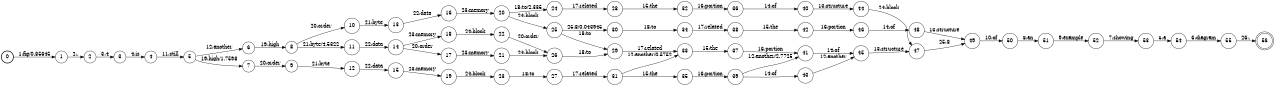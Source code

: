 digraph FST {
rankdir = LR;
size = "8.5,11";
label = "";
center = 1;
orientation = Portrait;
ranksep = "0.4";
nodesep = "0.25";
0 [label = "0", shape = circle, style = bold, fontsize = 14]
	0 -> 1 [label = "1:fig/0.85645", fontsize = 14];
1 [label = "1", shape = circle, style = solid, fontsize = 14]
	1 -> 2 [label = "2:.", fontsize = 14];
2 [label = "2", shape = circle, style = solid, fontsize = 14]
	2 -> 3 [label = "3:4", fontsize = 14];
3 [label = "3", shape = circle, style = solid, fontsize = 14]
	3 -> 4 [label = "4:is", fontsize = 14];
4 [label = "4", shape = circle, style = solid, fontsize = 14]
	4 -> 5 [label = "11:still", fontsize = 14];
5 [label = "5", shape = circle, style = solid, fontsize = 14]
	5 -> 6 [label = "12:another", fontsize = 14];
	5 -> 7 [label = "19:high/1.7598", fontsize = 14];
6 [label = "6", shape = circle, style = solid, fontsize = 14]
	6 -> 8 [label = "19:high", fontsize = 14];
7 [label = "7", shape = circle, style = solid, fontsize = 14]
	7 -> 9 [label = "20:order", fontsize = 14];
8 [label = "8", shape = circle, style = solid, fontsize = 14]
	8 -> 10 [label = "20:order", fontsize = 14];
	8 -> 11 [label = "21:byte/4.5322", fontsize = 14];
9 [label = "9", shape = circle, style = solid, fontsize = 14]
	9 -> 12 [label = "21:byte", fontsize = 14];
10 [label = "10", shape = circle, style = solid, fontsize = 14]
	10 -> 13 [label = "21:byte", fontsize = 14];
11 [label = "11", shape = circle, style = solid, fontsize = 14]
	11 -> 14 [label = "22:data", fontsize = 14];
12 [label = "12", shape = circle, style = solid, fontsize = 14]
	12 -> 15 [label = "22:data", fontsize = 14];
13 [label = "13", shape = circle, style = solid, fontsize = 14]
	13 -> 16 [label = "22:data", fontsize = 14];
14 [label = "14", shape = circle, style = solid, fontsize = 14]
	14 -> 17 [label = "20:order", fontsize = 14];
	14 -> 18 [label = "23:memory", fontsize = 14];
15 [label = "15", shape = circle, style = solid, fontsize = 14]
	15 -> 19 [label = "23:memory", fontsize = 14];
16 [label = "16", shape = circle, style = solid, fontsize = 14]
	16 -> 20 [label = "23:memory", fontsize = 14];
17 [label = "17", shape = circle, style = solid, fontsize = 14]
	17 -> 21 [label = "23:memory", fontsize = 14];
18 [label = "18", shape = circle, style = solid, fontsize = 14]
	18 -> 22 [label = "24:block", fontsize = 14];
19 [label = "19", shape = circle, style = solid, fontsize = 14]
	19 -> 23 [label = "24:block", fontsize = 14];
20 [label = "20", shape = circle, style = solid, fontsize = 14]
	20 -> 24 [label = "18:to/2.335", fontsize = 14];
	20 -> 25 [label = "24:block", fontsize = 14];
21 [label = "21", shape = circle, style = solid, fontsize = 14]
	21 -> 26 [label = "24:block", fontsize = 14];
22 [label = "22", shape = circle, style = solid, fontsize = 14]
	22 -> 26 [label = "20:order", fontsize = 14];
23 [label = "23", shape = circle, style = solid, fontsize = 14]
	23 -> 27 [label = "18:to", fontsize = 14];
24 [label = "24", shape = circle, style = solid, fontsize = 14]
	24 -> 28 [label = "17:related", fontsize = 14];
25 [label = "25", shape = circle, style = solid, fontsize = 14]
	25 -> 29 [label = "18:to", fontsize = 14];
	25 -> 30 [label = "25:8/0.043945", fontsize = 14];
26 [label = "26", shape = circle, style = solid, fontsize = 14]
	26 -> 29 [label = "18:to", fontsize = 14];
27 [label = "27", shape = circle, style = solid, fontsize = 14]
	27 -> 31 [label = "17:related", fontsize = 14];
28 [label = "28", shape = circle, style = solid, fontsize = 14]
	28 -> 32 [label = "15:the", fontsize = 14];
29 [label = "29", shape = circle, style = solid, fontsize = 14]
	29 -> 33 [label = "17:related", fontsize = 14];
30 [label = "30", shape = circle, style = solid, fontsize = 14]
	30 -> 34 [label = "18:to", fontsize = 14];
31 [label = "31", shape = circle, style = solid, fontsize = 14]
	31 -> 33 [label = "12:another/0.5752", fontsize = 14];
	31 -> 35 [label = "15:the", fontsize = 14];
32 [label = "32", shape = circle, style = solid, fontsize = 14]
	32 -> 36 [label = "16:portion", fontsize = 14];
33 [label = "33", shape = circle, style = solid, fontsize = 14]
	33 -> 37 [label = "15:the", fontsize = 14];
34 [label = "34", shape = circle, style = solid, fontsize = 14]
	34 -> 38 [label = "17:related", fontsize = 14];
35 [label = "35", shape = circle, style = solid, fontsize = 14]
	35 -> 39 [label = "16:portion", fontsize = 14];
36 [label = "36", shape = circle, style = solid, fontsize = 14]
	36 -> 40 [label = "14:of", fontsize = 14];
37 [label = "37", shape = circle, style = solid, fontsize = 14]
	37 -> 41 [label = "16:portion", fontsize = 14];
38 [label = "38", shape = circle, style = solid, fontsize = 14]
	38 -> 42 [label = "15:the", fontsize = 14];
39 [label = "39", shape = circle, style = solid, fontsize = 14]
	39 -> 41 [label = "12:another/2.7725", fontsize = 14];
	39 -> 43 [label = "14:of", fontsize = 14];
40 [label = "40", shape = circle, style = solid, fontsize = 14]
	40 -> 44 [label = "13:structure", fontsize = 14];
41 [label = "41", shape = circle, style = solid, fontsize = 14]
	41 -> 45 [label = "14:of", fontsize = 14];
42 [label = "42", shape = circle, style = solid, fontsize = 14]
	42 -> 46 [label = "16:portion", fontsize = 14];
43 [label = "43", shape = circle, style = solid, fontsize = 14]
	43 -> 45 [label = "12:another", fontsize = 14];
44 [label = "44", shape = circle, style = solid, fontsize = 14]
	44 -> 47 [label = "24:block", fontsize = 14];
45 [label = "45", shape = circle, style = solid, fontsize = 14]
	45 -> 47 [label = "13:structure", fontsize = 14];
46 [label = "46", shape = circle, style = solid, fontsize = 14]
	46 -> 48 [label = "14:of", fontsize = 14];
47 [label = "47", shape = circle, style = solid, fontsize = 14]
	47 -> 49 [label = "25:8", fontsize = 14];
48 [label = "48", shape = circle, style = solid, fontsize = 14]
	48 -> 49 [label = "13:structure", fontsize = 14];
49 [label = "49", shape = circle, style = solid, fontsize = 14]
	49 -> 50 [label = "10:of", fontsize = 14];
50 [label = "50", shape = circle, style = solid, fontsize = 14]
	50 -> 51 [label = "8:an", fontsize = 14];
51 [label = "51", shape = circle, style = solid, fontsize = 14]
	51 -> 52 [label = "9:example", fontsize = 14];
52 [label = "52", shape = circle, style = solid, fontsize = 14]
	52 -> 53 [label = "7:showing", fontsize = 14];
53 [label = "53", shape = circle, style = solid, fontsize = 14]
	53 -> 54 [label = "5:a", fontsize = 14];
54 [label = "54", shape = circle, style = solid, fontsize = 14]
	54 -> 55 [label = "6:diagram", fontsize = 14];
55 [label = "55", shape = circle, style = solid, fontsize = 14]
	55 -> 56 [label = "26:.", fontsize = 14];
56 [label = "56", shape = doublecircle, style = solid, fontsize = 14]
}
